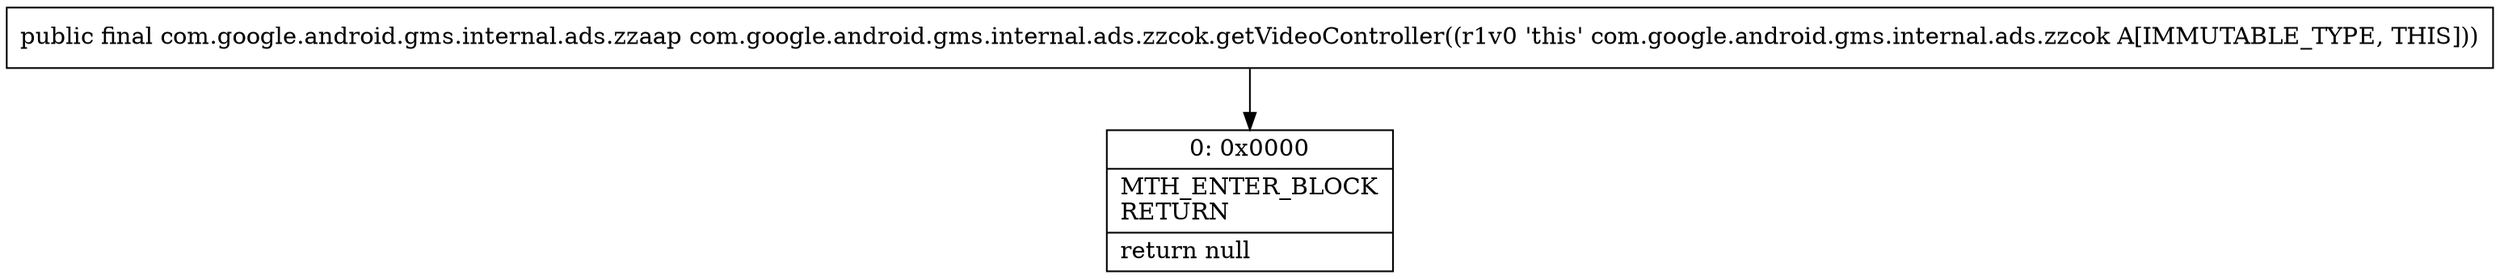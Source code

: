 digraph "CFG forcom.google.android.gms.internal.ads.zzcok.getVideoController()Lcom\/google\/android\/gms\/internal\/ads\/zzaap;" {
Node_0 [shape=record,label="{0\:\ 0x0000|MTH_ENTER_BLOCK\lRETURN\l|return null\l}"];
MethodNode[shape=record,label="{public final com.google.android.gms.internal.ads.zzaap com.google.android.gms.internal.ads.zzcok.getVideoController((r1v0 'this' com.google.android.gms.internal.ads.zzcok A[IMMUTABLE_TYPE, THIS])) }"];
MethodNode -> Node_0;
}

